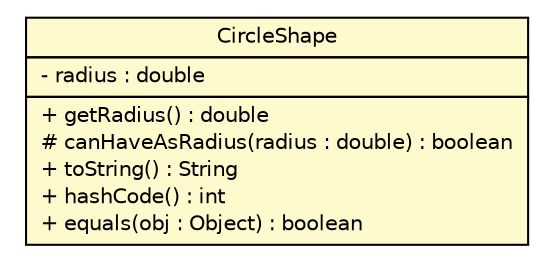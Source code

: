 #!/usr/local/bin/dot
#
# Class diagram 
# Generated by UMLGraph version R5_6 (http://www.umlgraph.org/)
#

digraph G {
	edge [fontname="Helvetica",fontsize=10,labelfontname="Helvetica",labelfontsize=10];
	node [fontname="Helvetica",fontsize=10,shape=plaintext];
	nodesep=0.25;
	ranksep=0.5;
	// world.physics.geometry.CircleShape
	c6778 [label=<<table title="world.physics.geometry.CircleShape" border="0" cellborder="1" cellspacing="0" cellpadding="2" port="p" bgcolor="lemonChiffon" href="./CircleShape.html">
		<tr><td><table border="0" cellspacing="0" cellpadding="1">
<tr><td align="center" balign="center"> CircleShape </td></tr>
		</table></td></tr>
		<tr><td><table border="0" cellspacing="0" cellpadding="1">
<tr><td align="left" balign="left"> - radius : double </td></tr>
		</table></td></tr>
		<tr><td><table border="0" cellspacing="0" cellpadding="1">
<tr><td align="left" balign="left"> + getRadius() : double </td></tr>
<tr><td align="left" balign="left"> # canHaveAsRadius(radius : double) : boolean </td></tr>
<tr><td align="left" balign="left"> + toString() : String </td></tr>
<tr><td align="left" balign="left"> + hashCode() : int </td></tr>
<tr><td align="left" balign="left"> + equals(obj : Object) : boolean </td></tr>
		</table></td></tr>
		</table>>, URL="./CircleShape.html", fontname="Helvetica", fontcolor="black", fontsize=10.0];
}

